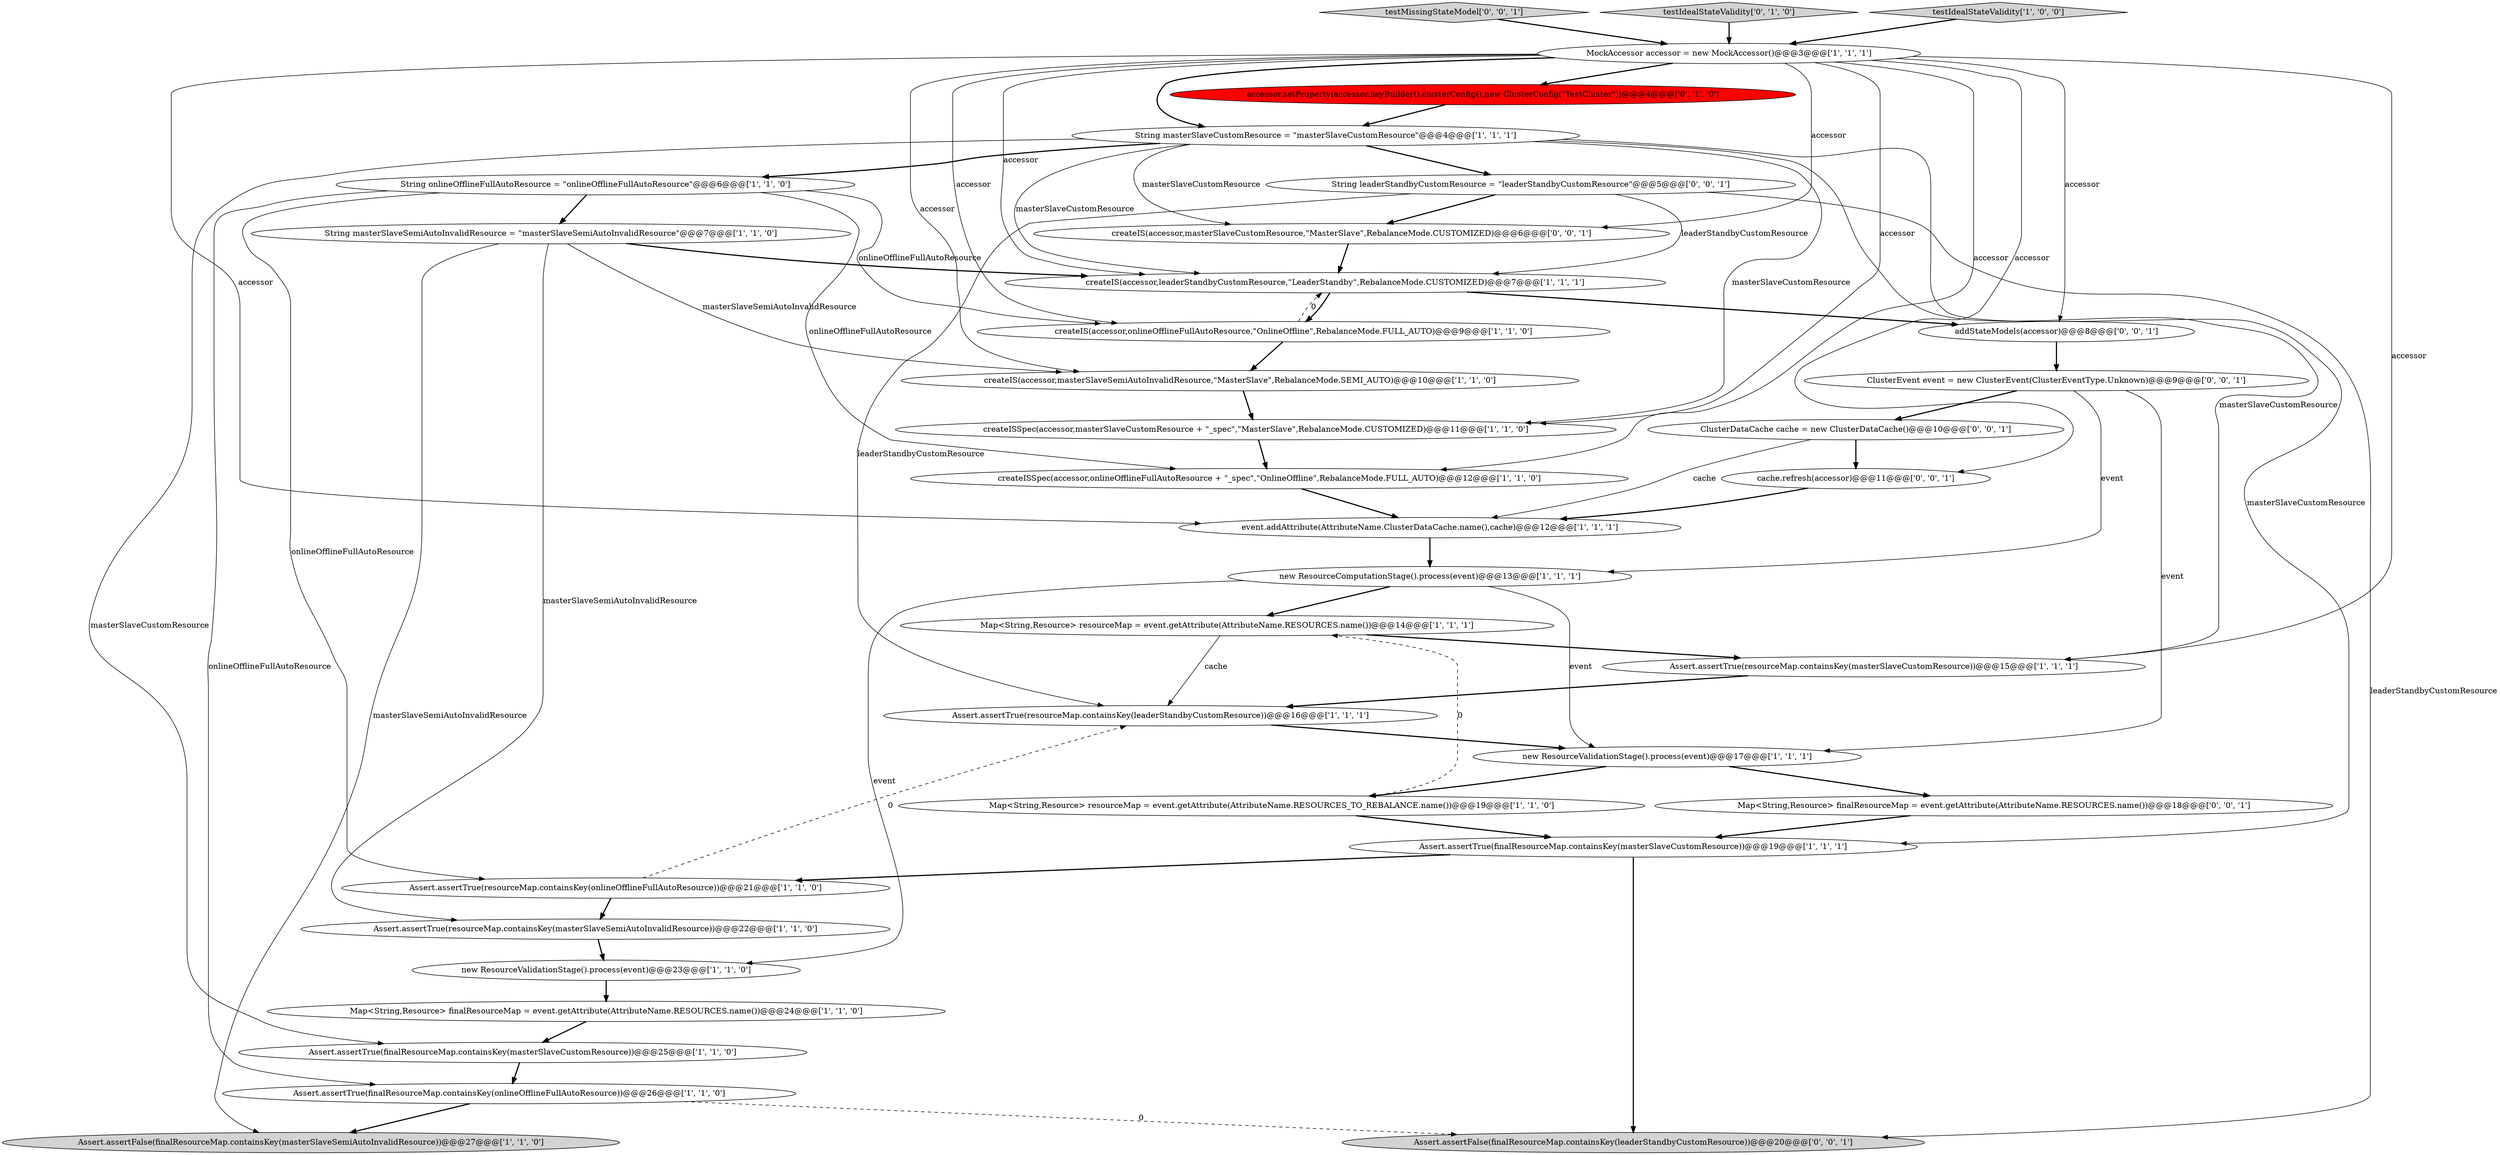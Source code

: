 digraph {
30 [style = filled, label = "ClusterDataCache cache = new ClusterDataCache()@@@10@@@['0', '0', '1']", fillcolor = white, shape = ellipse image = "AAA0AAABBB3BBB"];
34 [style = filled, label = "testMissingStateModel['0', '0', '1']", fillcolor = lightgray, shape = diamond image = "AAA0AAABBB3BBB"];
19 [style = filled, label = "Assert.assertFalse(finalResourceMap.containsKey(masterSlaveSemiAutoInvalidResource))@@@27@@@['1', '1', '0']", fillcolor = lightgray, shape = ellipse image = "AAA0AAABBB1BBB"];
1 [style = filled, label = "createISSpec(accessor,masterSlaveCustomResource + \"_spec\",\"MasterSlave\",RebalanceMode.CUSTOMIZED)@@@11@@@['1', '1', '0']", fillcolor = white, shape = ellipse image = "AAA0AAABBB1BBB"];
33 [style = filled, label = "cache.refresh(accessor)@@@11@@@['0', '0', '1']", fillcolor = white, shape = ellipse image = "AAA0AAABBB3BBB"];
6 [style = filled, label = "Map<String,Resource> resourceMap = event.getAttribute(AttributeName.RESOURCES.name())@@@14@@@['1', '1', '1']", fillcolor = white, shape = ellipse image = "AAA0AAABBB1BBB"];
13 [style = filled, label = "new ResourceValidationStage().process(event)@@@23@@@['1', '1', '0']", fillcolor = white, shape = ellipse image = "AAA0AAABBB1BBB"];
8 [style = filled, label = "Assert.assertTrue(finalResourceMap.containsKey(onlineOfflineFullAutoResource))@@@26@@@['1', '1', '0']", fillcolor = white, shape = ellipse image = "AAA0AAABBB1BBB"];
26 [style = filled, label = "testIdealStateValidity['0', '1', '0']", fillcolor = lightgray, shape = diamond image = "AAA0AAABBB2BBB"];
15 [style = filled, label = "Map<String,Resource> resourceMap = event.getAttribute(AttributeName.RESOURCES_TO_REBALANCE.name())@@@19@@@['1', '1', '0']", fillcolor = white, shape = ellipse image = "AAA0AAABBB1BBB"];
23 [style = filled, label = "createIS(accessor,leaderStandbyCustomResource,\"LeaderStandby\",RebalanceMode.CUSTOMIZED)@@@7@@@['1', '1', '1']", fillcolor = white, shape = ellipse image = "AAA0AAABBB1BBB"];
28 [style = filled, label = "ClusterEvent event = new ClusterEvent(ClusterEventType.Unknown)@@@9@@@['0', '0', '1']", fillcolor = white, shape = ellipse image = "AAA0AAABBB3BBB"];
14 [style = filled, label = "testIdealStateValidity['1', '0', '0']", fillcolor = lightgray, shape = diamond image = "AAA0AAABBB1BBB"];
16 [style = filled, label = "Assert.assertTrue(resourceMap.containsKey(leaderStandbyCustomResource))@@@16@@@['1', '1', '1']", fillcolor = white, shape = ellipse image = "AAA0AAABBB1BBB"];
7 [style = filled, label = "createISSpec(accessor,onlineOfflineFullAutoResource + \"_spec\",\"OnlineOffline\",RebalanceMode.FULL_AUTO)@@@12@@@['1', '1', '0']", fillcolor = white, shape = ellipse image = "AAA0AAABBB1BBB"];
31 [style = filled, label = "Assert.assertFalse(finalResourceMap.containsKey(leaderStandbyCustomResource))@@@20@@@['0', '0', '1']", fillcolor = lightgray, shape = ellipse image = "AAA0AAABBB3BBB"];
11 [style = filled, label = "MockAccessor accessor = new MockAccessor()@@@3@@@['1', '1', '1']", fillcolor = white, shape = ellipse image = "AAA0AAABBB1BBB"];
29 [style = filled, label = "addStateModels(accessor)@@@8@@@['0', '0', '1']", fillcolor = white, shape = ellipse image = "AAA0AAABBB3BBB"];
20 [style = filled, label = "String masterSlaveCustomResource = \"masterSlaveCustomResource\"@@@4@@@['1', '1', '1']", fillcolor = white, shape = ellipse image = "AAA0AAABBB1BBB"];
10 [style = filled, label = "Map<String,Resource> finalResourceMap = event.getAttribute(AttributeName.RESOURCES.name())@@@24@@@['1', '1', '0']", fillcolor = white, shape = ellipse image = "AAA0AAABBB1BBB"];
9 [style = filled, label = "createIS(accessor,masterSlaveSemiAutoInvalidResource,\"MasterSlave\",RebalanceMode.SEMI_AUTO)@@@10@@@['1', '1', '0']", fillcolor = white, shape = ellipse image = "AAA0AAABBB1BBB"];
3 [style = filled, label = "String onlineOfflineFullAutoResource = \"onlineOfflineFullAutoResource\"@@@6@@@['1', '1', '0']", fillcolor = white, shape = ellipse image = "AAA0AAABBB1BBB"];
27 [style = filled, label = "String leaderStandbyCustomResource = \"leaderStandbyCustomResource\"@@@5@@@['0', '0', '1']", fillcolor = white, shape = ellipse image = "AAA0AAABBB3BBB"];
4 [style = filled, label = "Assert.assertTrue(resourceMap.containsKey(masterSlaveCustomResource))@@@15@@@['1', '1', '1']", fillcolor = white, shape = ellipse image = "AAA0AAABBB1BBB"];
25 [style = filled, label = "accessor.setProperty(accessor.keyBuilder().clusterConfig(),new ClusterConfig(\"TestCluster\"))@@@4@@@['0', '1', '0']", fillcolor = red, shape = ellipse image = "AAA1AAABBB2BBB"];
2 [style = filled, label = "new ResourceComputationStage().process(event)@@@13@@@['1', '1', '1']", fillcolor = white, shape = ellipse image = "AAA0AAABBB1BBB"];
18 [style = filled, label = "Assert.assertTrue(finalResourceMap.containsKey(masterSlaveCustomResource))@@@25@@@['1', '1', '0']", fillcolor = white, shape = ellipse image = "AAA0AAABBB1BBB"];
35 [style = filled, label = "createIS(accessor,masterSlaveCustomResource,\"MasterSlave\",RebalanceMode.CUSTOMIZED)@@@6@@@['0', '0', '1']", fillcolor = white, shape = ellipse image = "AAA0AAABBB3BBB"];
12 [style = filled, label = "String masterSlaveSemiAutoInvalidResource = \"masterSlaveSemiAutoInvalidResource\"@@@7@@@['1', '1', '0']", fillcolor = white, shape = ellipse image = "AAA0AAABBB1BBB"];
22 [style = filled, label = "event.addAttribute(AttributeName.ClusterDataCache.name(),cache)@@@12@@@['1', '1', '1']", fillcolor = white, shape = ellipse image = "AAA0AAABBB1BBB"];
32 [style = filled, label = "Map<String,Resource> finalResourceMap = event.getAttribute(AttributeName.RESOURCES.name())@@@18@@@['0', '0', '1']", fillcolor = white, shape = ellipse image = "AAA0AAABBB3BBB"];
24 [style = filled, label = "Assert.assertTrue(resourceMap.containsKey(masterSlaveSemiAutoInvalidResource))@@@22@@@['1', '1', '0']", fillcolor = white, shape = ellipse image = "AAA0AAABBB1BBB"];
0 [style = filled, label = "createIS(accessor,onlineOfflineFullAutoResource,\"OnlineOffline\",RebalanceMode.FULL_AUTO)@@@9@@@['1', '1', '0']", fillcolor = white, shape = ellipse image = "AAA0AAABBB1BBB"];
17 [style = filled, label = "Assert.assertTrue(finalResourceMap.containsKey(masterSlaveCustomResource))@@@19@@@['1', '1', '1']", fillcolor = white, shape = ellipse image = "AAA0AAABBB1BBB"];
21 [style = filled, label = "Assert.assertTrue(resourceMap.containsKey(onlineOfflineFullAutoResource))@@@21@@@['1', '1', '0']", fillcolor = white, shape = ellipse image = "AAA0AAABBB1BBB"];
5 [style = filled, label = "new ResourceValidationStage().process(event)@@@17@@@['1', '1', '1']", fillcolor = white, shape = ellipse image = "AAA0AAABBB1BBB"];
20->35 [style = solid, label="masterSlaveCustomResource"];
13->10 [style = bold, label=""];
11->20 [style = bold, label=""];
10->18 [style = bold, label=""];
27->31 [style = solid, label="leaderStandbyCustomResource"];
0->9 [style = bold, label=""];
27->23 [style = solid, label="leaderStandbyCustomResource"];
22->2 [style = bold, label=""];
30->33 [style = bold, label=""];
11->35 [style = solid, label="accessor"];
28->30 [style = bold, label=""];
21->16 [style = dashed, label="0"];
2->6 [style = bold, label=""];
8->19 [style = bold, label=""];
3->21 [style = solid, label="onlineOfflineFullAutoResource"];
2->13 [style = solid, label="event"];
17->31 [style = bold, label=""];
0->23 [style = dashed, label="0"];
11->7 [style = solid, label="accessor"];
11->29 [style = solid, label="accessor"];
30->22 [style = solid, label="cache"];
5->15 [style = bold, label=""];
20->1 [style = solid, label="masterSlaveCustomResource"];
12->24 [style = solid, label="masterSlaveSemiAutoInvalidResource"];
21->24 [style = bold, label=""];
20->3 [style = bold, label=""];
11->33 [style = solid, label="accessor"];
3->12 [style = bold, label=""];
20->18 [style = solid, label="masterSlaveCustomResource"];
11->4 [style = solid, label="accessor"];
6->16 [style = solid, label="cache"];
23->0 [style = bold, label=""];
1->7 [style = bold, label=""];
26->11 [style = bold, label=""];
27->35 [style = bold, label=""];
34->11 [style = bold, label=""];
20->27 [style = bold, label=""];
29->28 [style = bold, label=""];
23->29 [style = bold, label=""];
5->32 [style = bold, label=""];
27->16 [style = solid, label="leaderStandbyCustomResource"];
7->22 [style = bold, label=""];
6->4 [style = bold, label=""];
15->17 [style = bold, label=""];
25->20 [style = bold, label=""];
35->23 [style = bold, label=""];
2->5 [style = solid, label="event"];
11->0 [style = solid, label="accessor"];
3->0 [style = solid, label="onlineOfflineFullAutoResource"];
11->9 [style = solid, label="accessor"];
20->23 [style = solid, label="masterSlaveCustomResource"];
12->19 [style = solid, label="masterSlaveSemiAutoInvalidResource"];
3->7 [style = solid, label="onlineOfflineFullAutoResource"];
20->4 [style = solid, label="masterSlaveCustomResource"];
15->6 [style = dashed, label="0"];
16->5 [style = bold, label=""];
12->9 [style = solid, label="masterSlaveSemiAutoInvalidResource"];
11->22 [style = solid, label="accessor"];
12->23 [style = bold, label=""];
18->8 [style = bold, label=""];
3->8 [style = solid, label="onlineOfflineFullAutoResource"];
8->31 [style = dashed, label="0"];
11->1 [style = solid, label="accessor"];
9->1 [style = bold, label=""];
11->23 [style = solid, label="accessor"];
20->17 [style = solid, label="masterSlaveCustomResource"];
28->2 [style = solid, label="event"];
14->11 [style = bold, label=""];
17->21 [style = bold, label=""];
32->17 [style = bold, label=""];
28->5 [style = solid, label="event"];
33->22 [style = bold, label=""];
4->16 [style = bold, label=""];
11->25 [style = bold, label=""];
24->13 [style = bold, label=""];
}
